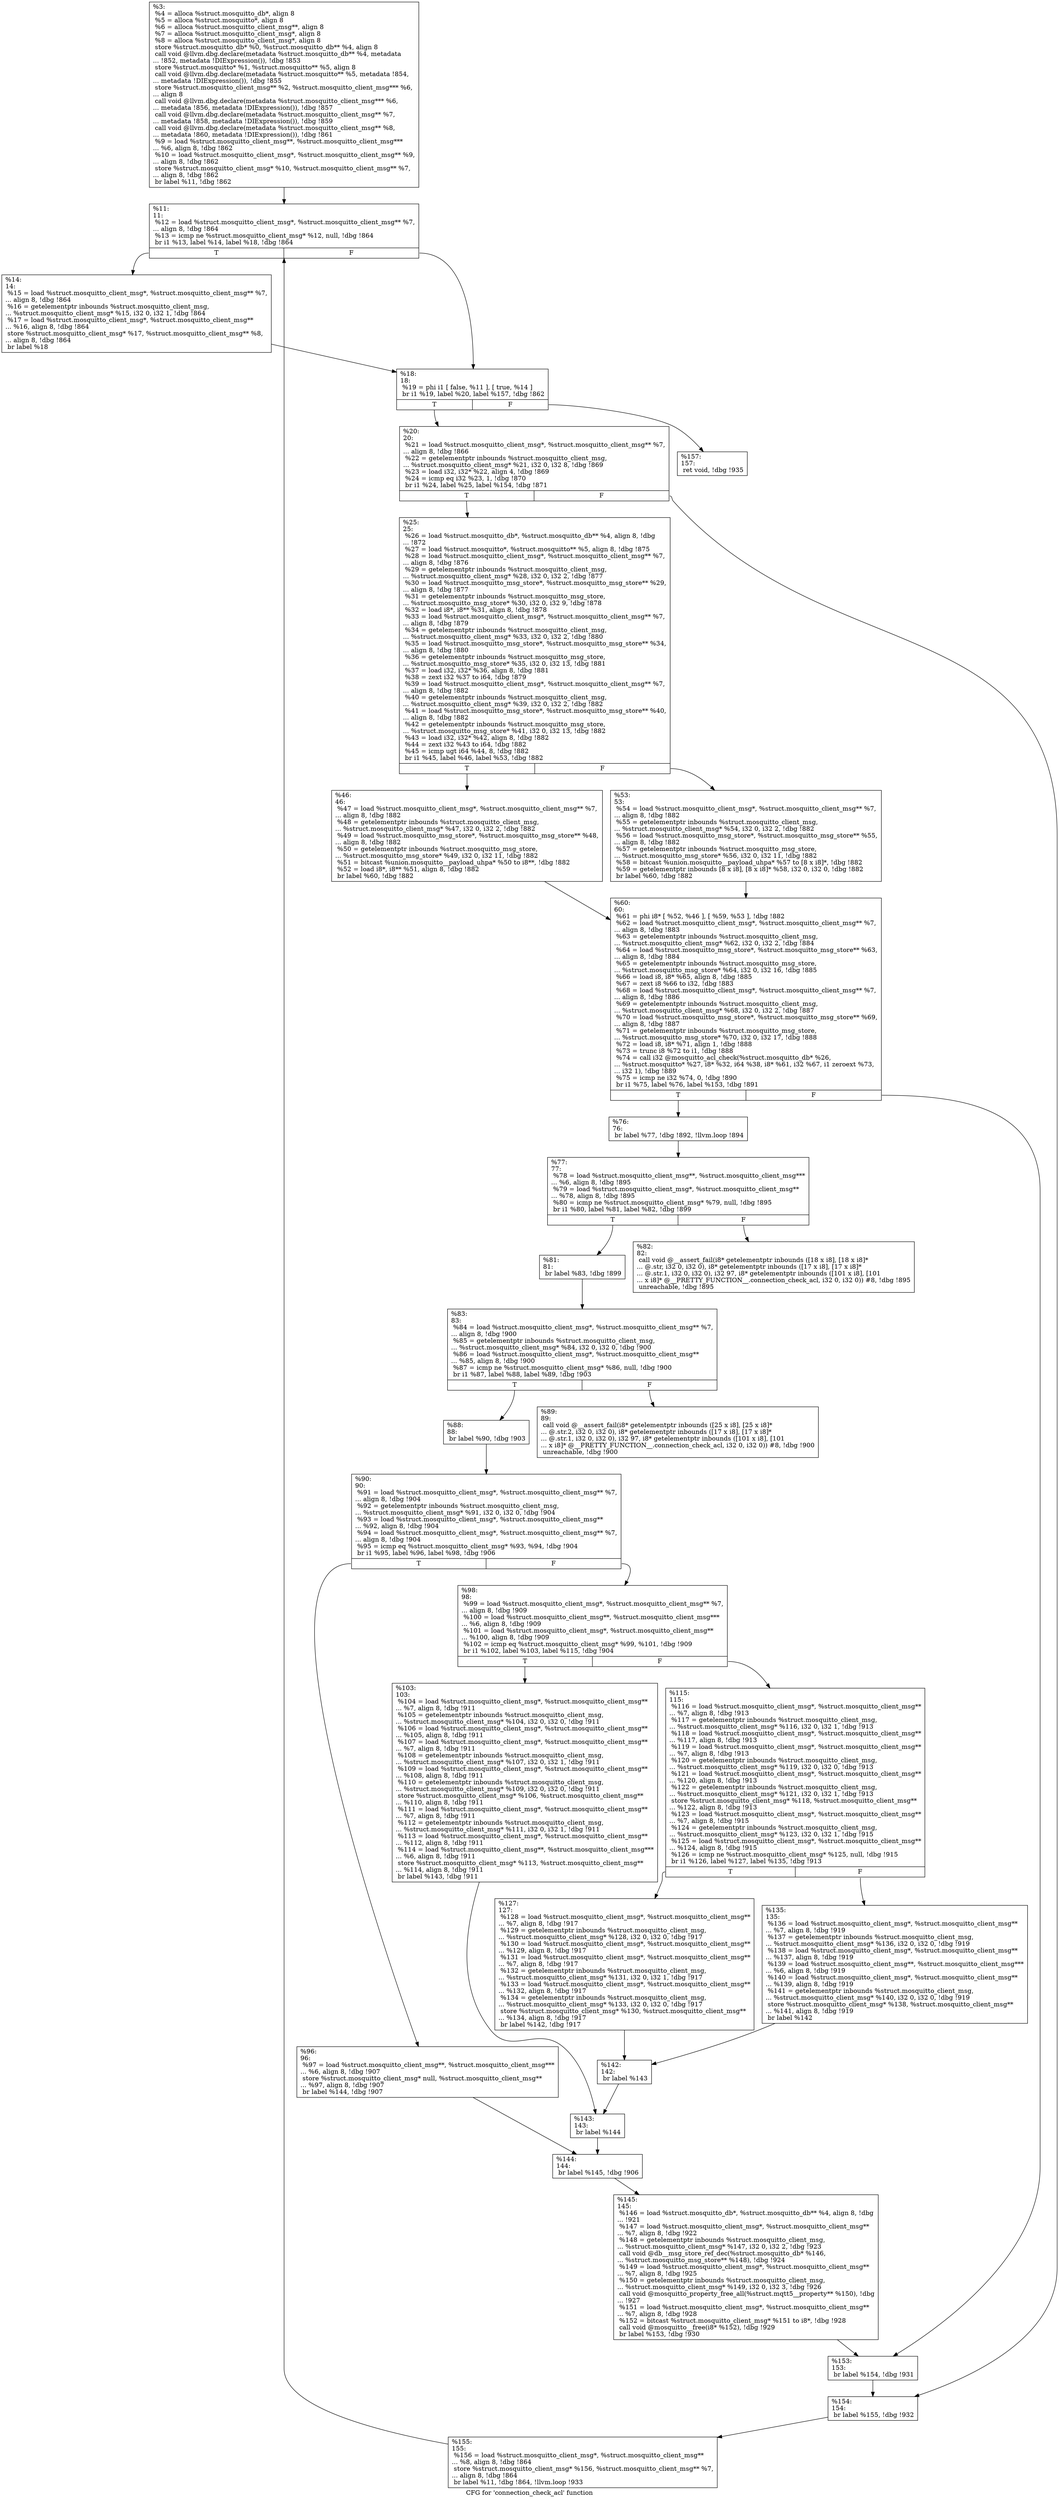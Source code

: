 digraph "CFG for 'connection_check_acl' function" {
	label="CFG for 'connection_check_acl' function";

	Node0x55c9d6062760 [shape=record,label="{%3:\l  %4 = alloca %struct.mosquitto_db*, align 8\l  %5 = alloca %struct.mosquitto*, align 8\l  %6 = alloca %struct.mosquitto_client_msg**, align 8\l  %7 = alloca %struct.mosquitto_client_msg*, align 8\l  %8 = alloca %struct.mosquitto_client_msg*, align 8\l  store %struct.mosquitto_db* %0, %struct.mosquitto_db** %4, align 8\l  call void @llvm.dbg.declare(metadata %struct.mosquitto_db** %4, metadata\l... !852, metadata !DIExpression()), !dbg !853\l  store %struct.mosquitto* %1, %struct.mosquitto** %5, align 8\l  call void @llvm.dbg.declare(metadata %struct.mosquitto** %5, metadata !854,\l... metadata !DIExpression()), !dbg !855\l  store %struct.mosquitto_client_msg** %2, %struct.mosquitto_client_msg*** %6,\l... align 8\l  call void @llvm.dbg.declare(metadata %struct.mosquitto_client_msg*** %6,\l... metadata !856, metadata !DIExpression()), !dbg !857\l  call void @llvm.dbg.declare(metadata %struct.mosquitto_client_msg** %7,\l... metadata !858, metadata !DIExpression()), !dbg !859\l  call void @llvm.dbg.declare(metadata %struct.mosquitto_client_msg** %8,\l... metadata !860, metadata !DIExpression()), !dbg !861\l  %9 = load %struct.mosquitto_client_msg**, %struct.mosquitto_client_msg***\l... %6, align 8, !dbg !862\l  %10 = load %struct.mosquitto_client_msg*, %struct.mosquitto_client_msg** %9,\l... align 8, !dbg !862\l  store %struct.mosquitto_client_msg* %10, %struct.mosquitto_client_msg** %7,\l... align 8, !dbg !862\l  br label %11, !dbg !862\l}"];
	Node0x55c9d6062760 -> Node0x55c9d6065150;
	Node0x55c9d6065150 [shape=record,label="{%11:\l11:                                               \l  %12 = load %struct.mosquitto_client_msg*, %struct.mosquitto_client_msg** %7,\l... align 8, !dbg !864\l  %13 = icmp ne %struct.mosquitto_client_msg* %12, null, !dbg !864\l  br i1 %13, label %14, label %18, !dbg !864\l|{<s0>T|<s1>F}}"];
	Node0x55c9d6065150:s0 -> Node0x55c9d6065e80;
	Node0x55c9d6065150:s1 -> Node0x55c9d6065f10;
	Node0x55c9d6065e80 [shape=record,label="{%14:\l14:                                               \l  %15 = load %struct.mosquitto_client_msg*, %struct.mosquitto_client_msg** %7,\l... align 8, !dbg !864\l  %16 = getelementptr inbounds %struct.mosquitto_client_msg,\l... %struct.mosquitto_client_msg* %15, i32 0, i32 1, !dbg !864\l  %17 = load %struct.mosquitto_client_msg*, %struct.mosquitto_client_msg**\l... %16, align 8, !dbg !864\l  store %struct.mosquitto_client_msg* %17, %struct.mosquitto_client_msg** %8,\l... align 8, !dbg !864\l  br label %18\l}"];
	Node0x55c9d6065e80 -> Node0x55c9d6065f10;
	Node0x55c9d6065f10 [shape=record,label="{%18:\l18:                                               \l  %19 = phi i1 [ false, %11 ], [ true, %14 ]\l  br i1 %19, label %20, label %157, !dbg !862\l|{<s0>T|<s1>F}}"];
	Node0x55c9d6065f10:s0 -> Node0x55c9d60662b0;
	Node0x55c9d6065f10:s1 -> Node0x55c9d6066300;
	Node0x55c9d60662b0 [shape=record,label="{%20:\l20:                                               \l  %21 = load %struct.mosquitto_client_msg*, %struct.mosquitto_client_msg** %7,\l... align 8, !dbg !866\l  %22 = getelementptr inbounds %struct.mosquitto_client_msg,\l... %struct.mosquitto_client_msg* %21, i32 0, i32 8, !dbg !869\l  %23 = load i32, i32* %22, align 4, !dbg !869\l  %24 = icmp eq i32 %23, 1, !dbg !870\l  br i1 %24, label %25, label %154, !dbg !871\l|{<s0>T|<s1>F}}"];
	Node0x55c9d60662b0:s0 -> Node0x55c9d6066f90;
	Node0x55c9d60662b0:s1 -> Node0x55c9d6067020;
	Node0x55c9d6066f90 [shape=record,label="{%25:\l25:                                               \l  %26 = load %struct.mosquitto_db*, %struct.mosquitto_db** %4, align 8, !dbg\l... !872\l  %27 = load %struct.mosquitto*, %struct.mosquitto** %5, align 8, !dbg !875\l  %28 = load %struct.mosquitto_client_msg*, %struct.mosquitto_client_msg** %7,\l... align 8, !dbg !876\l  %29 = getelementptr inbounds %struct.mosquitto_client_msg,\l... %struct.mosquitto_client_msg* %28, i32 0, i32 2, !dbg !877\l  %30 = load %struct.mosquitto_msg_store*, %struct.mosquitto_msg_store** %29,\l... align 8, !dbg !877\l  %31 = getelementptr inbounds %struct.mosquitto_msg_store,\l... %struct.mosquitto_msg_store* %30, i32 0, i32 9, !dbg !878\l  %32 = load i8*, i8** %31, align 8, !dbg !878\l  %33 = load %struct.mosquitto_client_msg*, %struct.mosquitto_client_msg** %7,\l... align 8, !dbg !879\l  %34 = getelementptr inbounds %struct.mosquitto_client_msg,\l... %struct.mosquitto_client_msg* %33, i32 0, i32 2, !dbg !880\l  %35 = load %struct.mosquitto_msg_store*, %struct.mosquitto_msg_store** %34,\l... align 8, !dbg !880\l  %36 = getelementptr inbounds %struct.mosquitto_msg_store,\l... %struct.mosquitto_msg_store* %35, i32 0, i32 13, !dbg !881\l  %37 = load i32, i32* %36, align 8, !dbg !881\l  %38 = zext i32 %37 to i64, !dbg !879\l  %39 = load %struct.mosquitto_client_msg*, %struct.mosquitto_client_msg** %7,\l... align 8, !dbg !882\l  %40 = getelementptr inbounds %struct.mosquitto_client_msg,\l... %struct.mosquitto_client_msg* %39, i32 0, i32 2, !dbg !882\l  %41 = load %struct.mosquitto_msg_store*, %struct.mosquitto_msg_store** %40,\l... align 8, !dbg !882\l  %42 = getelementptr inbounds %struct.mosquitto_msg_store,\l... %struct.mosquitto_msg_store* %41, i32 0, i32 13, !dbg !882\l  %43 = load i32, i32* %42, align 8, !dbg !882\l  %44 = zext i32 %43 to i64, !dbg !882\l  %45 = icmp ugt i64 %44, 8, !dbg !882\l  br i1 %45, label %46, label %53, !dbg !882\l|{<s0>T|<s1>F}}"];
	Node0x55c9d6066f90:s0 -> Node0x55c9d606aec0;
	Node0x55c9d6066f90:s1 -> Node0x55c9d606af50;
	Node0x55c9d606aec0 [shape=record,label="{%46:\l46:                                               \l  %47 = load %struct.mosquitto_client_msg*, %struct.mosquitto_client_msg** %7,\l... align 8, !dbg !882\l  %48 = getelementptr inbounds %struct.mosquitto_client_msg,\l... %struct.mosquitto_client_msg* %47, i32 0, i32 2, !dbg !882\l  %49 = load %struct.mosquitto_msg_store*, %struct.mosquitto_msg_store** %48,\l... align 8, !dbg !882\l  %50 = getelementptr inbounds %struct.mosquitto_msg_store,\l... %struct.mosquitto_msg_store* %49, i32 0, i32 11, !dbg !882\l  %51 = bitcast %union.mosquitto__payload_uhpa* %50 to i8**, !dbg !882\l  %52 = load i8*, i8** %51, align 8, !dbg !882\l  br label %60, !dbg !882\l}"];
	Node0x55c9d606aec0 -> Node0x55c9d606b400;
	Node0x55c9d606af50 [shape=record,label="{%53:\l53:                                               \l  %54 = load %struct.mosquitto_client_msg*, %struct.mosquitto_client_msg** %7,\l... align 8, !dbg !882\l  %55 = getelementptr inbounds %struct.mosquitto_client_msg,\l... %struct.mosquitto_client_msg* %54, i32 0, i32 2, !dbg !882\l  %56 = load %struct.mosquitto_msg_store*, %struct.mosquitto_msg_store** %55,\l... align 8, !dbg !882\l  %57 = getelementptr inbounds %struct.mosquitto_msg_store,\l... %struct.mosquitto_msg_store* %56, i32 0, i32 11, !dbg !882\l  %58 = bitcast %union.mosquitto__payload_uhpa* %57 to [8 x i8]*, !dbg !882\l  %59 = getelementptr inbounds [8 x i8], [8 x i8]* %58, i32 0, i32 0, !dbg !882\l  br label %60, !dbg !882\l}"];
	Node0x55c9d606af50 -> Node0x55c9d606b400;
	Node0x55c9d606b400 [shape=record,label="{%60:\l60:                                               \l  %61 = phi i8* [ %52, %46 ], [ %59, %53 ], !dbg !882\l  %62 = load %struct.mosquitto_client_msg*, %struct.mosquitto_client_msg** %7,\l... align 8, !dbg !883\l  %63 = getelementptr inbounds %struct.mosquitto_client_msg,\l... %struct.mosquitto_client_msg* %62, i32 0, i32 2, !dbg !884\l  %64 = load %struct.mosquitto_msg_store*, %struct.mosquitto_msg_store** %63,\l... align 8, !dbg !884\l  %65 = getelementptr inbounds %struct.mosquitto_msg_store,\l... %struct.mosquitto_msg_store* %64, i32 0, i32 16, !dbg !885\l  %66 = load i8, i8* %65, align 8, !dbg !885\l  %67 = zext i8 %66 to i32, !dbg !883\l  %68 = load %struct.mosquitto_client_msg*, %struct.mosquitto_client_msg** %7,\l... align 8, !dbg !886\l  %69 = getelementptr inbounds %struct.mosquitto_client_msg,\l... %struct.mosquitto_client_msg* %68, i32 0, i32 2, !dbg !887\l  %70 = load %struct.mosquitto_msg_store*, %struct.mosquitto_msg_store** %69,\l... align 8, !dbg !887\l  %71 = getelementptr inbounds %struct.mosquitto_msg_store,\l... %struct.mosquitto_msg_store* %70, i32 0, i32 17, !dbg !888\l  %72 = load i8, i8* %71, align 1, !dbg !888\l  %73 = trunc i8 %72 to i1, !dbg !888\l  %74 = call i32 @mosquitto_acl_check(%struct.mosquitto_db* %26,\l... %struct.mosquitto* %27, i8* %32, i64 %38, i8* %61, i32 %67, i1 zeroext %73,\l... i32 1), !dbg !889\l  %75 = icmp ne i32 %74, 0, !dbg !890\l  br i1 %75, label %76, label %153, !dbg !891\l|{<s0>T|<s1>F}}"];
	Node0x55c9d606b400:s0 -> Node0x55c9d606f070;
	Node0x55c9d606b400:s1 -> Node0x55c9d606f100;
	Node0x55c9d606f070 [shape=record,label="{%76:\l76:                                               \l  br label %77, !dbg !892, !llvm.loop !894\l}"];
	Node0x55c9d606f070 -> Node0x55c9d606f370;
	Node0x55c9d606f370 [shape=record,label="{%77:\l77:                                               \l  %78 = load %struct.mosquitto_client_msg**, %struct.mosquitto_client_msg***\l... %6, align 8, !dbg !895\l  %79 = load %struct.mosquitto_client_msg*, %struct.mosquitto_client_msg**\l... %78, align 8, !dbg !895\l  %80 = icmp ne %struct.mosquitto_client_msg* %79, null, !dbg !895\l  br i1 %80, label %81, label %82, !dbg !899\l|{<s0>T|<s1>F}}"];
	Node0x55c9d606f370:s0 -> Node0x55c9d6070d10;
	Node0x55c9d606f370:s1 -> Node0x55c9d6070da0;
	Node0x55c9d6070d10 [shape=record,label="{%81:\l81:                                               \l  br label %83, !dbg !899\l}"];
	Node0x55c9d6070d10 -> Node0x55c9d6071010;
	Node0x55c9d6070da0 [shape=record,label="{%82:\l82:                                               \l  call void @__assert_fail(i8* getelementptr inbounds ([18 x i8], [18 x i8]*\l... @.str, i32 0, i32 0), i8* getelementptr inbounds ([17 x i8], [17 x i8]*\l... @.str.1, i32 0, i32 0), i32 97, i8* getelementptr inbounds ([101 x i8], [101\l... x i8]* @__PRETTY_FUNCTION__.connection_check_acl, i32 0, i32 0)) #8, !dbg !895\l  unreachable, !dbg !895\l}"];
	Node0x55c9d6071010 [shape=record,label="{%83:\l83:                                               \l  %84 = load %struct.mosquitto_client_msg*, %struct.mosquitto_client_msg** %7,\l... align 8, !dbg !900\l  %85 = getelementptr inbounds %struct.mosquitto_client_msg,\l... %struct.mosquitto_client_msg* %84, i32 0, i32 0, !dbg !900\l  %86 = load %struct.mosquitto_client_msg*, %struct.mosquitto_client_msg**\l... %85, align 8, !dbg !900\l  %87 = icmp ne %struct.mosquitto_client_msg* %86, null, !dbg !900\l  br i1 %87, label %88, label %89, !dbg !903\l|{<s0>T|<s1>F}}"];
	Node0x55c9d6071010:s0 -> Node0x55c9d60724f0;
	Node0x55c9d6071010:s1 -> Node0x55c9d6072540;
	Node0x55c9d60724f0 [shape=record,label="{%88:\l88:                                               \l  br label %90, !dbg !903\l}"];
	Node0x55c9d60724f0 -> Node0x55c9d6072790;
	Node0x55c9d6072540 [shape=record,label="{%89:\l89:                                               \l  call void @__assert_fail(i8* getelementptr inbounds ([25 x i8], [25 x i8]*\l... @.str.2, i32 0, i32 0), i8* getelementptr inbounds ([17 x i8], [17 x i8]*\l... @.str.1, i32 0, i32 0), i32 97, i8* getelementptr inbounds ([101 x i8], [101\l... x i8]* @__PRETTY_FUNCTION__.connection_check_acl, i32 0, i32 0)) #8, !dbg !900\l  unreachable, !dbg !900\l}"];
	Node0x55c9d6072790 [shape=record,label="{%90:\l90:                                               \l  %91 = load %struct.mosquitto_client_msg*, %struct.mosquitto_client_msg** %7,\l... align 8, !dbg !904\l  %92 = getelementptr inbounds %struct.mosquitto_client_msg,\l... %struct.mosquitto_client_msg* %91, i32 0, i32 0, !dbg !904\l  %93 = load %struct.mosquitto_client_msg*, %struct.mosquitto_client_msg**\l... %92, align 8, !dbg !904\l  %94 = load %struct.mosquitto_client_msg*, %struct.mosquitto_client_msg** %7,\l... align 8, !dbg !904\l  %95 = icmp eq %struct.mosquitto_client_msg* %93, %94, !dbg !904\l  br i1 %95, label %96, label %98, !dbg !906\l|{<s0>T|<s1>F}}"];
	Node0x55c9d6072790:s0 -> Node0x55c9d6073aa0;
	Node0x55c9d6072790:s1 -> Node0x55c9d6073af0;
	Node0x55c9d6073aa0 [shape=record,label="{%96:\l96:                                               \l  %97 = load %struct.mosquitto_client_msg**, %struct.mosquitto_client_msg***\l... %6, align 8, !dbg !907\l  store %struct.mosquitto_client_msg* null, %struct.mosquitto_client_msg**\l... %97, align 8, !dbg !907\l  br label %144, !dbg !907\l}"];
	Node0x55c9d6073aa0 -> Node0x55c9d6074540;
	Node0x55c9d6073af0 [shape=record,label="{%98:\l98:                                               \l  %99 = load %struct.mosquitto_client_msg*, %struct.mosquitto_client_msg** %7,\l... align 8, !dbg !909\l  %100 = load %struct.mosquitto_client_msg**, %struct.mosquitto_client_msg***\l... %6, align 8, !dbg !909\l  %101 = load %struct.mosquitto_client_msg*, %struct.mosquitto_client_msg**\l... %100, align 8, !dbg !909\l  %102 = icmp eq %struct.mosquitto_client_msg* %99, %101, !dbg !909\l  br i1 %102, label %103, label %115, !dbg !904\l|{<s0>T|<s1>F}}"];
	Node0x55c9d6073af0:s0 -> Node0x55c9d6074f20;
	Node0x55c9d6073af0:s1 -> Node0x55c9d6074fb0;
	Node0x55c9d6074f20 [shape=record,label="{%103:\l103:                                              \l  %104 = load %struct.mosquitto_client_msg*, %struct.mosquitto_client_msg**\l... %7, align 8, !dbg !911\l  %105 = getelementptr inbounds %struct.mosquitto_client_msg,\l... %struct.mosquitto_client_msg* %104, i32 0, i32 0, !dbg !911\l  %106 = load %struct.mosquitto_client_msg*, %struct.mosquitto_client_msg**\l... %105, align 8, !dbg !911\l  %107 = load %struct.mosquitto_client_msg*, %struct.mosquitto_client_msg**\l... %7, align 8, !dbg !911\l  %108 = getelementptr inbounds %struct.mosquitto_client_msg,\l... %struct.mosquitto_client_msg* %107, i32 0, i32 1, !dbg !911\l  %109 = load %struct.mosquitto_client_msg*, %struct.mosquitto_client_msg**\l... %108, align 8, !dbg !911\l  %110 = getelementptr inbounds %struct.mosquitto_client_msg,\l... %struct.mosquitto_client_msg* %109, i32 0, i32 0, !dbg !911\l  store %struct.mosquitto_client_msg* %106, %struct.mosquitto_client_msg**\l... %110, align 8, !dbg !911\l  %111 = load %struct.mosquitto_client_msg*, %struct.mosquitto_client_msg**\l... %7, align 8, !dbg !911\l  %112 = getelementptr inbounds %struct.mosquitto_client_msg,\l... %struct.mosquitto_client_msg* %111, i32 0, i32 1, !dbg !911\l  %113 = load %struct.mosquitto_client_msg*, %struct.mosquitto_client_msg**\l... %112, align 8, !dbg !911\l  %114 = load %struct.mosquitto_client_msg**, %struct.mosquitto_client_msg***\l... %6, align 8, !dbg !911\l  store %struct.mosquitto_client_msg* %113, %struct.mosquitto_client_msg**\l... %114, align 8, !dbg !911\l  br label %143, !dbg !911\l}"];
	Node0x55c9d6074f20 -> Node0x55c9d6075f20;
	Node0x55c9d6074fb0 [shape=record,label="{%115:\l115:                                              \l  %116 = load %struct.mosquitto_client_msg*, %struct.mosquitto_client_msg**\l... %7, align 8, !dbg !913\l  %117 = getelementptr inbounds %struct.mosquitto_client_msg,\l... %struct.mosquitto_client_msg* %116, i32 0, i32 1, !dbg !913\l  %118 = load %struct.mosquitto_client_msg*, %struct.mosquitto_client_msg**\l... %117, align 8, !dbg !913\l  %119 = load %struct.mosquitto_client_msg*, %struct.mosquitto_client_msg**\l... %7, align 8, !dbg !913\l  %120 = getelementptr inbounds %struct.mosquitto_client_msg,\l... %struct.mosquitto_client_msg* %119, i32 0, i32 0, !dbg !913\l  %121 = load %struct.mosquitto_client_msg*, %struct.mosquitto_client_msg**\l... %120, align 8, !dbg !913\l  %122 = getelementptr inbounds %struct.mosquitto_client_msg,\l... %struct.mosquitto_client_msg* %121, i32 0, i32 1, !dbg !913\l  store %struct.mosquitto_client_msg* %118, %struct.mosquitto_client_msg**\l... %122, align 8, !dbg !913\l  %123 = load %struct.mosquitto_client_msg*, %struct.mosquitto_client_msg**\l... %7, align 8, !dbg !915\l  %124 = getelementptr inbounds %struct.mosquitto_client_msg,\l... %struct.mosquitto_client_msg* %123, i32 0, i32 1, !dbg !915\l  %125 = load %struct.mosquitto_client_msg*, %struct.mosquitto_client_msg**\l... %124, align 8, !dbg !915\l  %126 = icmp ne %struct.mosquitto_client_msg* %125, null, !dbg !915\l  br i1 %126, label %127, label %135, !dbg !913\l|{<s0>T|<s1>F}}"];
	Node0x55c9d6074fb0:s0 -> Node0x55c9d6077520;
	Node0x55c9d6074fb0:s1 -> Node0x55c9d60775b0;
	Node0x55c9d6077520 [shape=record,label="{%127:\l127:                                              \l  %128 = load %struct.mosquitto_client_msg*, %struct.mosquitto_client_msg**\l... %7, align 8, !dbg !917\l  %129 = getelementptr inbounds %struct.mosquitto_client_msg,\l... %struct.mosquitto_client_msg* %128, i32 0, i32 0, !dbg !917\l  %130 = load %struct.mosquitto_client_msg*, %struct.mosquitto_client_msg**\l... %129, align 8, !dbg !917\l  %131 = load %struct.mosquitto_client_msg*, %struct.mosquitto_client_msg**\l... %7, align 8, !dbg !917\l  %132 = getelementptr inbounds %struct.mosquitto_client_msg,\l... %struct.mosquitto_client_msg* %131, i32 0, i32 1, !dbg !917\l  %133 = load %struct.mosquitto_client_msg*, %struct.mosquitto_client_msg**\l... %132, align 8, !dbg !917\l  %134 = getelementptr inbounds %struct.mosquitto_client_msg,\l... %struct.mosquitto_client_msg* %133, i32 0, i32 0, !dbg !917\l  store %struct.mosquitto_client_msg* %130, %struct.mosquitto_client_msg**\l... %134, align 8, !dbg !917\l  br label %142, !dbg !917\l}"];
	Node0x55c9d6077520 -> Node0x55c9d6078a90;
	Node0x55c9d60775b0 [shape=record,label="{%135:\l135:                                              \l  %136 = load %struct.mosquitto_client_msg*, %struct.mosquitto_client_msg**\l... %7, align 8, !dbg !919\l  %137 = getelementptr inbounds %struct.mosquitto_client_msg,\l... %struct.mosquitto_client_msg* %136, i32 0, i32 0, !dbg !919\l  %138 = load %struct.mosquitto_client_msg*, %struct.mosquitto_client_msg**\l... %137, align 8, !dbg !919\l  %139 = load %struct.mosquitto_client_msg**, %struct.mosquitto_client_msg***\l... %6, align 8, !dbg !919\l  %140 = load %struct.mosquitto_client_msg*, %struct.mosquitto_client_msg**\l... %139, align 8, !dbg !919\l  %141 = getelementptr inbounds %struct.mosquitto_client_msg,\l... %struct.mosquitto_client_msg* %140, i32 0, i32 0, !dbg !919\l  store %struct.mosquitto_client_msg* %138, %struct.mosquitto_client_msg**\l... %141, align 8, !dbg !919\l  br label %142\l}"];
	Node0x55c9d60775b0 -> Node0x55c9d6078a90;
	Node0x55c9d6078a90 [shape=record,label="{%142:\l142:                                              \l  br label %143\l}"];
	Node0x55c9d6078a90 -> Node0x55c9d6075f20;
	Node0x55c9d6075f20 [shape=record,label="{%143:\l143:                                              \l  br label %144\l}"];
	Node0x55c9d6075f20 -> Node0x55c9d6074540;
	Node0x55c9d6074540 [shape=record,label="{%144:\l144:                                              \l  br label %145, !dbg !906\l}"];
	Node0x55c9d6074540 -> Node0x55c9d60797b0;
	Node0x55c9d60797b0 [shape=record,label="{%145:\l145:                                              \l  %146 = load %struct.mosquitto_db*, %struct.mosquitto_db** %4, align 8, !dbg\l... !921\l  %147 = load %struct.mosquitto_client_msg*, %struct.mosquitto_client_msg**\l... %7, align 8, !dbg !922\l  %148 = getelementptr inbounds %struct.mosquitto_client_msg,\l... %struct.mosquitto_client_msg* %147, i32 0, i32 2, !dbg !923\l  call void @db__msg_store_ref_dec(%struct.mosquitto_db* %146,\l... %struct.mosquitto_msg_store** %148), !dbg !924\l  %149 = load %struct.mosquitto_client_msg*, %struct.mosquitto_client_msg**\l... %7, align 8, !dbg !925\l  %150 = getelementptr inbounds %struct.mosquitto_client_msg,\l... %struct.mosquitto_client_msg* %149, i32 0, i32 3, !dbg !926\l  call void @mosquitto_property_free_all(%struct.mqtt5__property** %150), !dbg\l... !927\l  %151 = load %struct.mosquitto_client_msg*, %struct.mosquitto_client_msg**\l... %7, align 8, !dbg !928\l  %152 = bitcast %struct.mosquitto_client_msg* %151 to i8*, !dbg !928\l  call void @mosquitto__free(i8* %152), !dbg !929\l  br label %153, !dbg !930\l}"];
	Node0x55c9d60797b0 -> Node0x55c9d606f100;
	Node0x55c9d606f100 [shape=record,label="{%153:\l153:                                              \l  br label %154, !dbg !931\l}"];
	Node0x55c9d606f100 -> Node0x55c9d6067020;
	Node0x55c9d6067020 [shape=record,label="{%154:\l154:                                              \l  br label %155, !dbg !932\l}"];
	Node0x55c9d6067020 -> Node0x55c9d607bc40;
	Node0x55c9d607bc40 [shape=record,label="{%155:\l155:                                              \l  %156 = load %struct.mosquitto_client_msg*, %struct.mosquitto_client_msg**\l... %8, align 8, !dbg !864\l  store %struct.mosquitto_client_msg* %156, %struct.mosquitto_client_msg** %7,\l... align 8, !dbg !864\l  br label %11, !dbg !864, !llvm.loop !933\l}"];
	Node0x55c9d607bc40 -> Node0x55c9d6065150;
	Node0x55c9d6066300 [shape=record,label="{%157:\l157:                                              \l  ret void, !dbg !935\l}"];
}
